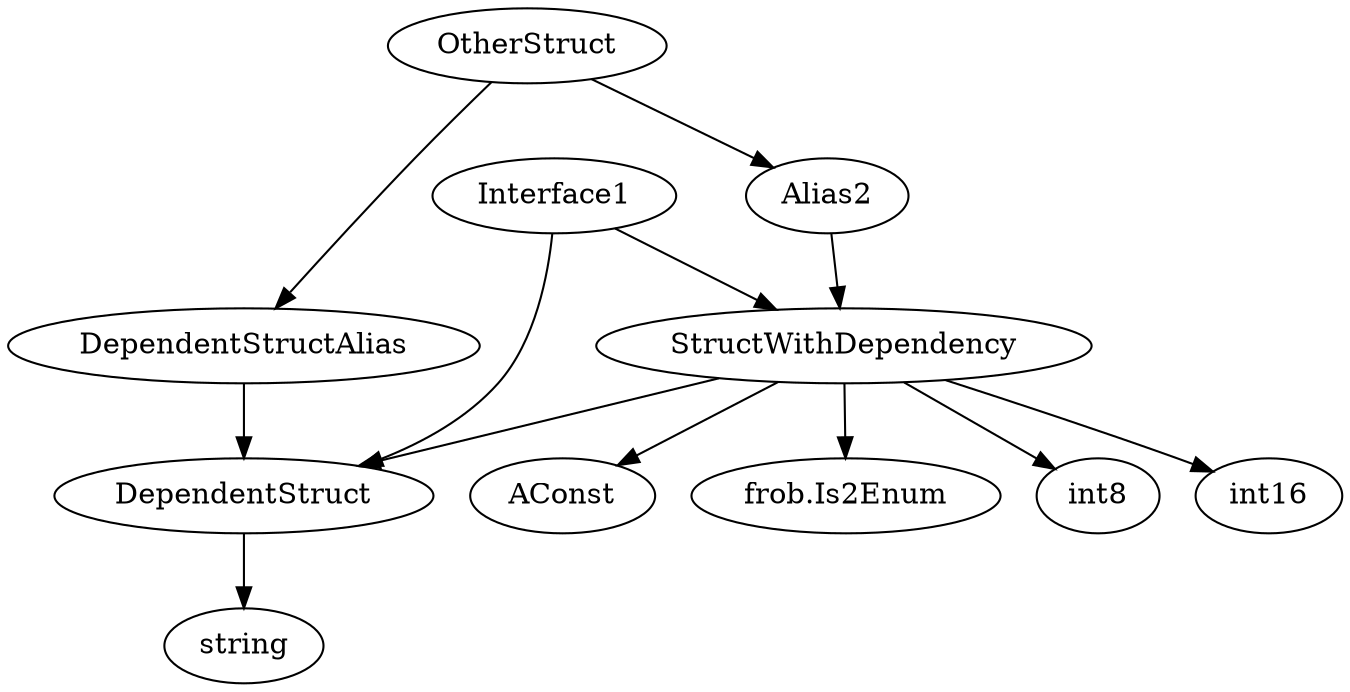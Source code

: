 digraph Frob {
    "Interface1" -> "DependentStruct"
    "Interface1" -> "StructWithDependency"
    "StructWithDependency" -> "AConst"
    "StructWithDependency" -> "DependentStruct"
    "StructWithDependency" -> "frob.Is2Enum"
    "StructWithDependency" -> "int8"
    "StructWithDependency" -> "int16"
    "OtherStruct" -> "DependentStructAlias"
    "OtherStruct" -> "Alias2"
    "DependentStruct" -> "string"
    "DependentStructAlias" -> "DependentStruct"
    "Alias2" -> "StructWithDependency"
}
